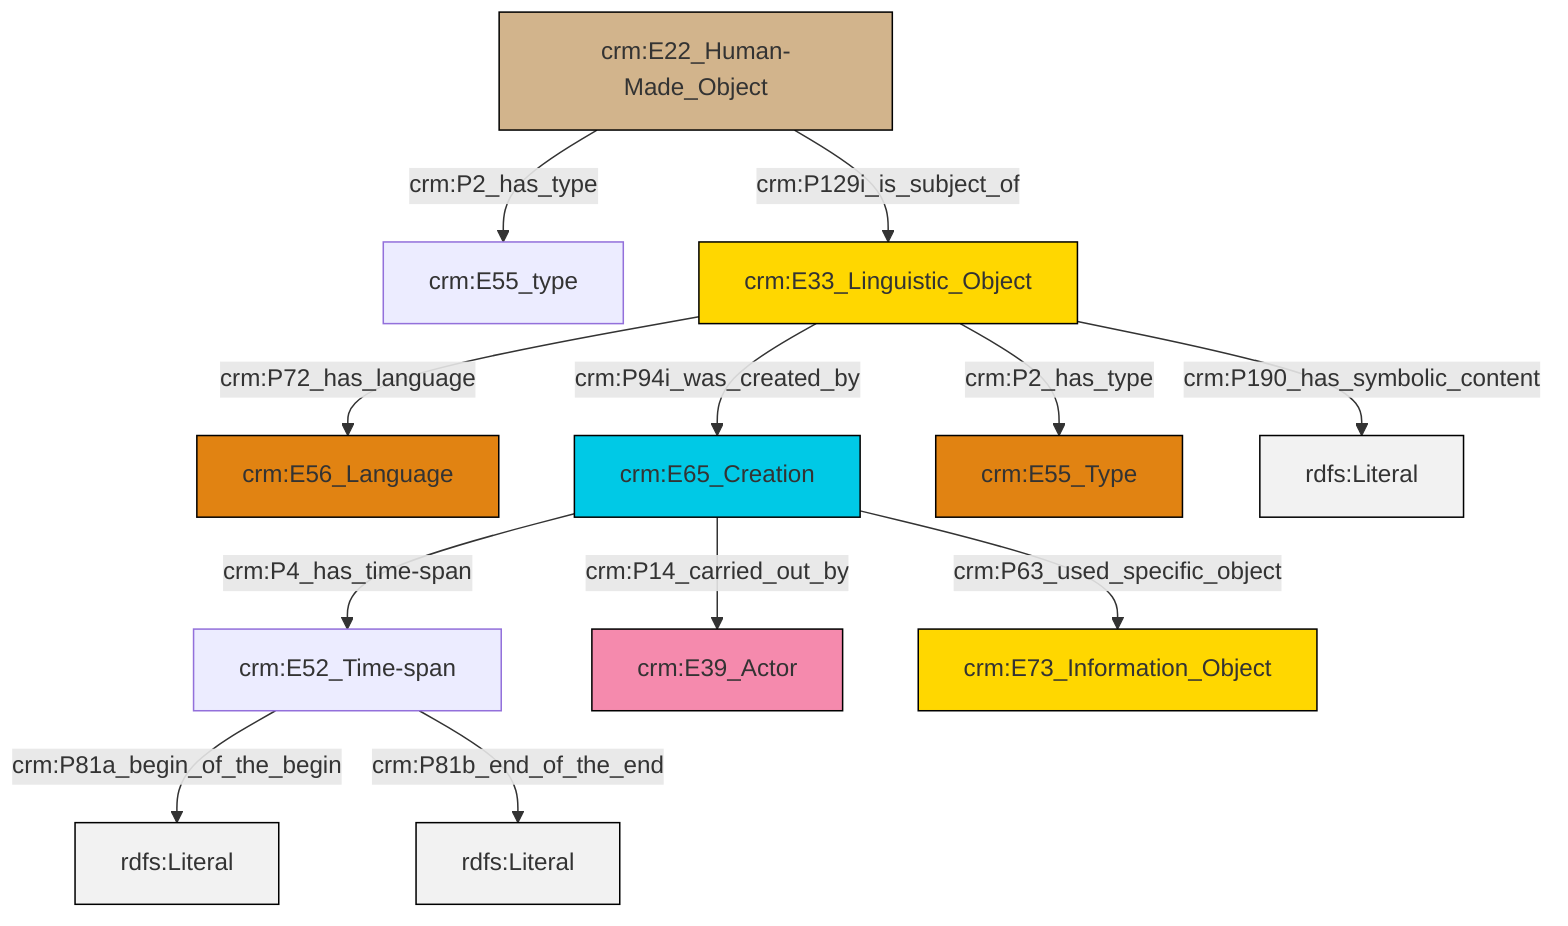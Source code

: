 graph TD
classDef Literal fill:#f2f2f2,stroke:#000000;
classDef CRM_Entity fill:#FFFFFF,stroke:#000000;
classDef Temporal_Entity fill:#00C9E6, stroke:#000000;
classDef Type fill:#E18312, stroke:#000000;
classDef Time-Span fill:#2C9C91, stroke:#000000;
classDef Appellation fill:#FFEB7F, stroke:#000000;
classDef Place fill:#008836, stroke:#000000;
classDef Persistent_Item fill:#B266B2, stroke:#000000;
classDef Conceptual_Object fill:#FFD700, stroke:#000000;
classDef Physical_Thing fill:#D2B48C, stroke:#000000;
classDef Actor fill:#f58aad, stroke:#000000;
classDef PC_Classes fill:#4ce600, stroke:#000000;
classDef Multi fill:#cccccc,stroke:#000000;

0["crm:E52_Time-span"]:::Default -->|crm:P81a_begin_of_the_begin| 1[rdfs:Literal]:::Literal
8["crm:E22_Human-Made_Object"]:::Physical_Thing -->|crm:P2_has_type| 4["crm:E55_type"]:::Default
6["crm:E65_Creation"]:::Temporal_Entity -->|crm:P14_carried_out_by| 11["crm:E39_Actor"]:::Actor
13["crm:E33_Linguistic_Object"]:::Conceptual_Object -->|crm:P72_has_language| 2["crm:E56_Language"]:::Type
13["crm:E33_Linguistic_Object"]:::Conceptual_Object -->|crm:P2_has_type| 9["crm:E55_Type"]:::Type
6["crm:E65_Creation"]:::Temporal_Entity -->|crm:P4_has_time-span| 0["crm:E52_Time-span"]:::Default
13["crm:E33_Linguistic_Object"]:::Conceptual_Object -->|crm:P94i_was_created_by| 6["crm:E65_Creation"]:::Temporal_Entity
6["crm:E65_Creation"]:::Temporal_Entity -->|crm:P63_used_specific_object| 15["crm:E73_Information_Object"]:::Conceptual_Object
0["crm:E52_Time-span"]:::Default -->|crm:P81b_end_of_the_end| 18[rdfs:Literal]:::Literal
8["crm:E22_Human-Made_Object"]:::Physical_Thing -->|crm:P129i_is_subject_of| 13["crm:E33_Linguistic_Object"]:::Conceptual_Object
13["crm:E33_Linguistic_Object"]:::Conceptual_Object -->|crm:P190_has_symbolic_content| 20[rdfs:Literal]:::Literal